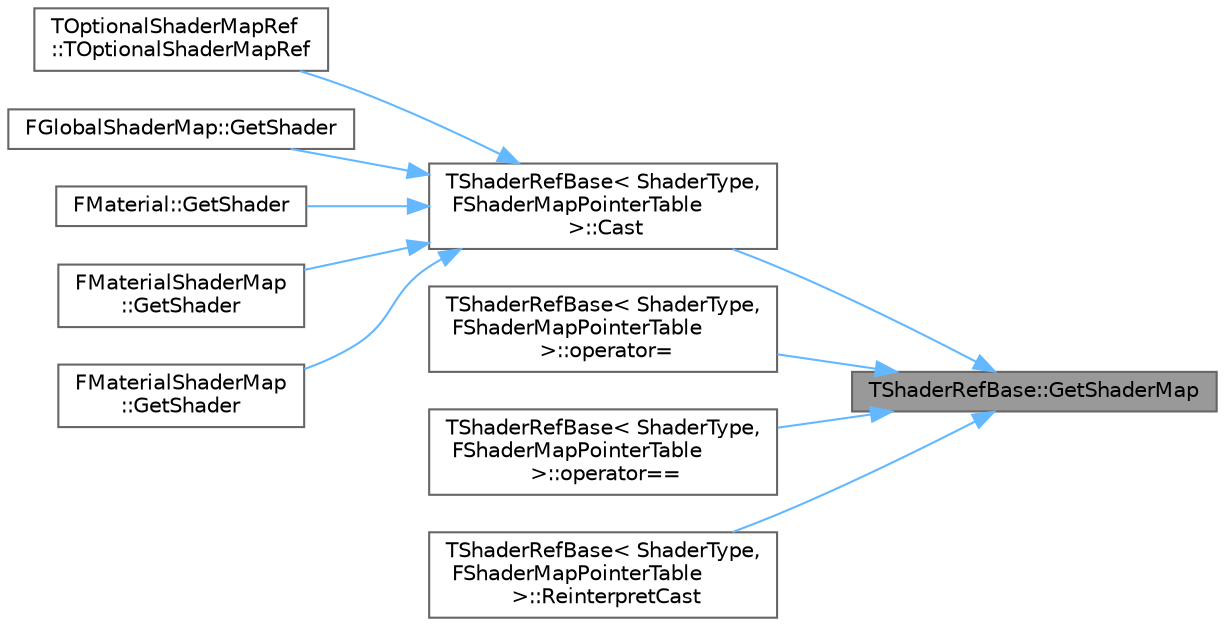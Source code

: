 digraph "TShaderRefBase::GetShaderMap"
{
 // INTERACTIVE_SVG=YES
 // LATEX_PDF_SIZE
  bgcolor="transparent";
  edge [fontname=Helvetica,fontsize=10,labelfontname=Helvetica,labelfontsize=10];
  node [fontname=Helvetica,fontsize=10,shape=box,height=0.2,width=0.4];
  rankdir="RL";
  Node1 [id="Node000001",label="TShaderRefBase::GetShaderMap",height=0.2,width=0.4,color="gray40", fillcolor="grey60", style="filled", fontcolor="black",tooltip=" "];
  Node1 -> Node2 [id="edge1_Node000001_Node000002",dir="back",color="steelblue1",style="solid",tooltip=" "];
  Node2 [id="Node000002",label="TShaderRefBase\< ShaderType,\l FShaderMapPointerTable\l \>::Cast",height=0.2,width=0.4,color="grey40", fillcolor="white", style="filled",URL="$dc/d92/classTShaderRefBase.html#a865f38de8eb775470bbfac93fea16488",tooltip=" "];
  Node2 -> Node3 [id="edge2_Node000002_Node000003",dir="back",color="steelblue1",style="solid",tooltip=" "];
  Node3 [id="Node000003",label="TOptionalShaderMapRef\l::TOptionalShaderMapRef",height=0.2,width=0.4,color="grey40", fillcolor="white", style="filled",URL="$d9/d5b/classTOptionalShaderMapRef.html#a22935f93573c963000a4bd51c1e88ccd",tooltip=" "];
  Node2 -> Node4 [id="edge3_Node000002_Node000004",dir="back",color="steelblue1",style="solid",tooltip=" "];
  Node4 [id="Node000004",label="FGlobalShaderMap::GetShader",height=0.2,width=0.4,color="grey40", fillcolor="white", style="filled",URL="$de/d45/classFGlobalShaderMap.html#a3dd9cf68c8b7a95b71ba22cae6e3ce1d",tooltip=" "];
  Node2 -> Node5 [id="edge4_Node000002_Node000005",dir="back",color="steelblue1",style="solid",tooltip=" "];
  Node5 [id="Node000005",label="FMaterial::GetShader",height=0.2,width=0.4,color="grey40", fillcolor="white", style="filled",URL="$db/d78/classFMaterial.html#a04de050da22c1b3f147e5b0b54401091",tooltip=" "];
  Node2 -> Node6 [id="edge5_Node000002_Node000006",dir="back",color="steelblue1",style="solid",tooltip=" "];
  Node6 [id="Node000006",label="FMaterialShaderMap\l::GetShader",height=0.2,width=0.4,color="grey40", fillcolor="white", style="filled",URL="$dd/d35/classFMaterialShaderMap.html#ad592568492c62543fb1c4df856eb367a",tooltip=" "];
  Node2 -> Node7 [id="edge6_Node000002_Node000007",dir="back",color="steelblue1",style="solid",tooltip=" "];
  Node7 [id="Node000007",label="FMaterialShaderMap\l::GetShader",height=0.2,width=0.4,color="grey40", fillcolor="white", style="filled",URL="$dd/d35/classFMaterialShaderMap.html#a2cd2c0b2352fd6c340b869c78d024191",tooltip=" "];
  Node1 -> Node8 [id="edge7_Node000001_Node000008",dir="back",color="steelblue1",style="solid",tooltip=" "];
  Node8 [id="Node000008",label="TShaderRefBase\< ShaderType,\l FShaderMapPointerTable\l \>::operator=",height=0.2,width=0.4,color="grey40", fillcolor="white", style="filled",URL="$dc/d92/classTShaderRefBase.html#a7350da8973c877b270f41c2359a26da5",tooltip=" "];
  Node1 -> Node9 [id="edge8_Node000001_Node000009",dir="back",color="steelblue1",style="solid",tooltip=" "];
  Node9 [id="Node000009",label="TShaderRefBase\< ShaderType,\l FShaderMapPointerTable\l \>::operator==",height=0.2,width=0.4,color="grey40", fillcolor="white", style="filled",URL="$dc/d92/classTShaderRefBase.html#a0de76f0bb14aafe61213abd1fb2b0bd8",tooltip=" "];
  Node1 -> Node10 [id="edge9_Node000001_Node000010",dir="back",color="steelblue1",style="solid",tooltip=" "];
  Node10 [id="Node000010",label="TShaderRefBase\< ShaderType,\l FShaderMapPointerTable\l \>::ReinterpretCast",height=0.2,width=0.4,color="grey40", fillcolor="white", style="filled",URL="$dc/d92/classTShaderRefBase.html#a3b9aac7b41f3e7021c04efabd6a6d8af",tooltip=" "];
}
